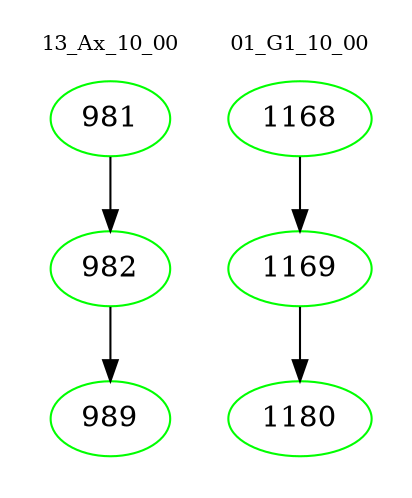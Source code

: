 digraph{
subgraph cluster_0 {
color = white
label = "13_Ax_10_00";
fontsize=10;
T0_981 [label="981", color="green"]
T0_981 -> T0_982 [color="black"]
T0_982 [label="982", color="green"]
T0_982 -> T0_989 [color="black"]
T0_989 [label="989", color="green"]
}
subgraph cluster_1 {
color = white
label = "01_G1_10_00";
fontsize=10;
T1_1168 [label="1168", color="green"]
T1_1168 -> T1_1169 [color="black"]
T1_1169 [label="1169", color="green"]
T1_1169 -> T1_1180 [color="black"]
T1_1180 [label="1180", color="green"]
}
}
